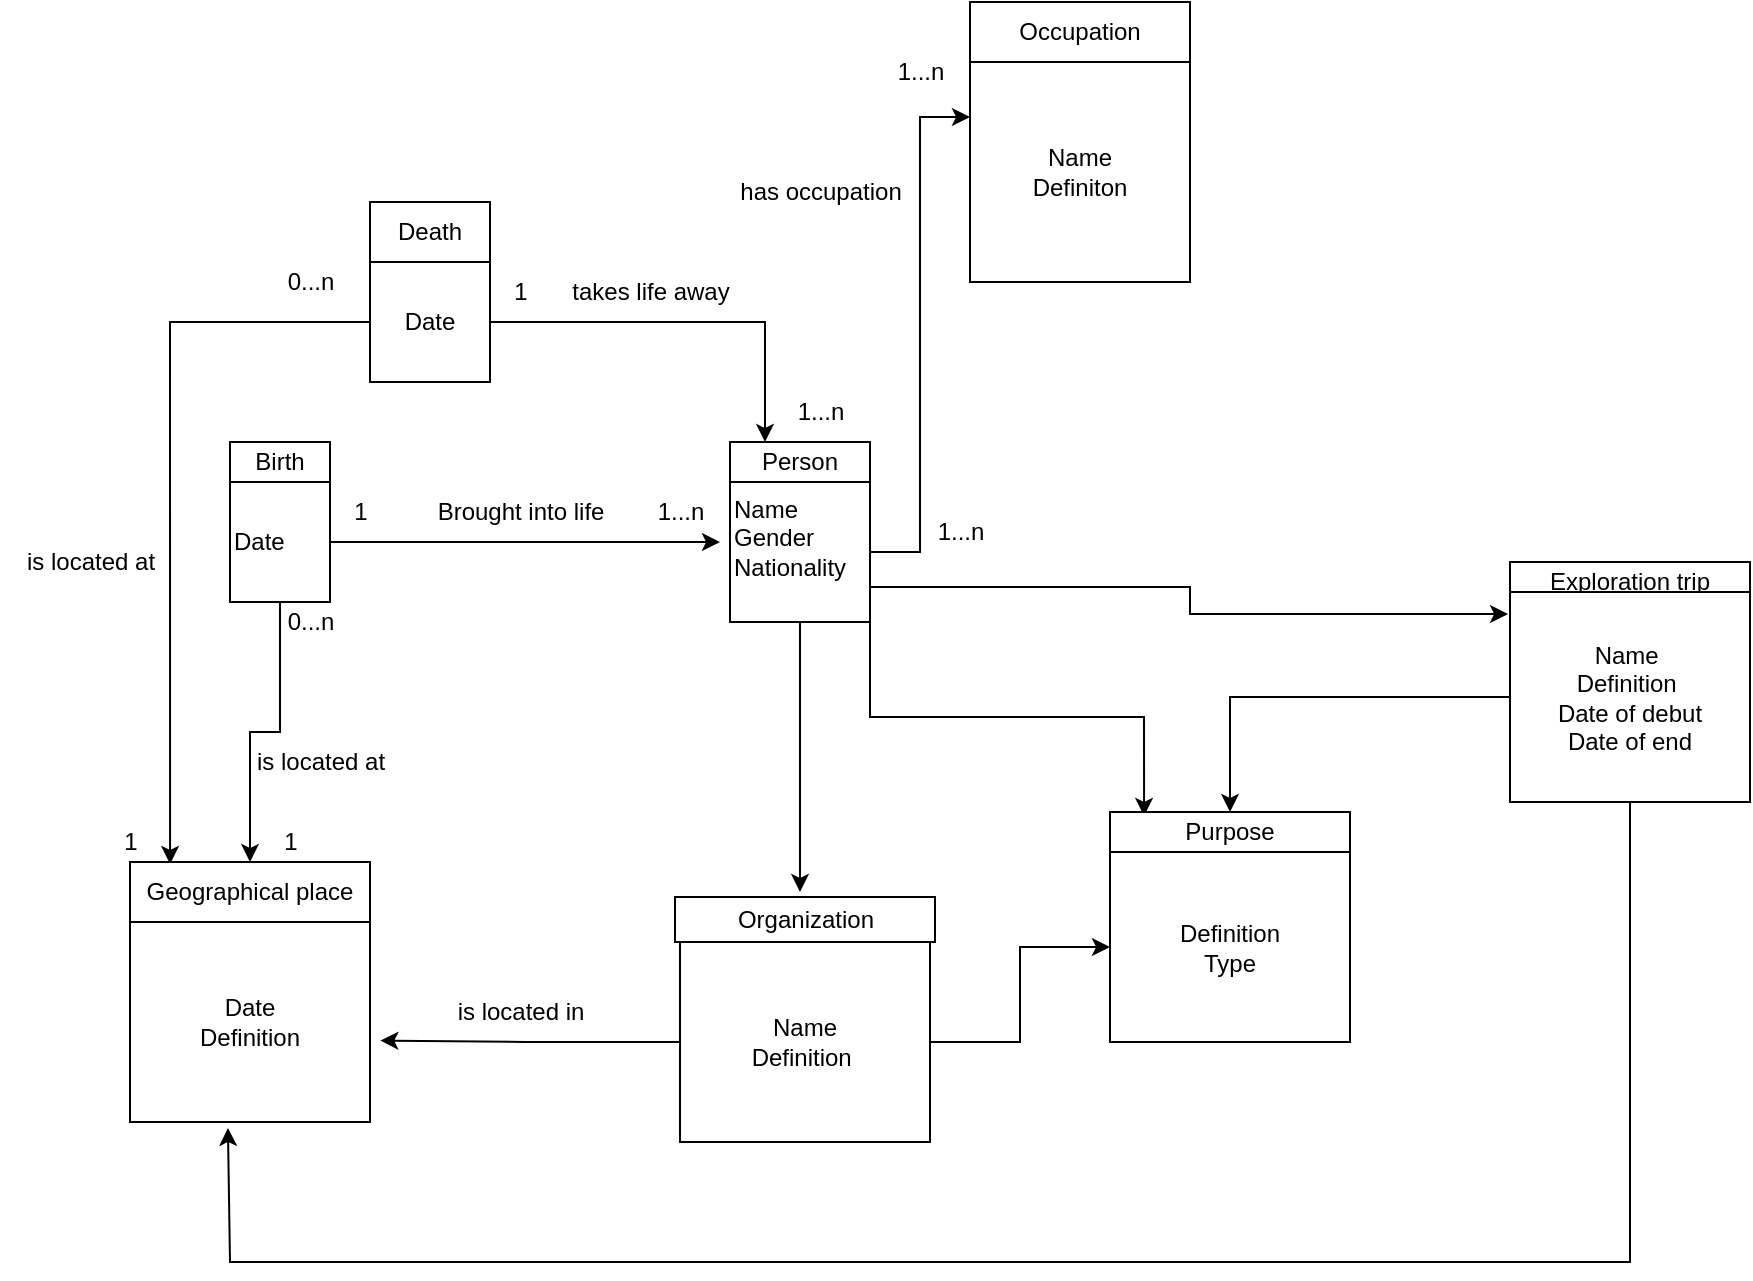 <mxfile version="20.5.1" type="device"><diagram id="vkB4sAWTwCpUDI1jWqoR" name="Page-1"><mxGraphModel dx="1422" dy="786" grid="1" gridSize="10" guides="1" tooltips="1" connect="1" arrows="1" fold="1" page="1" pageScale="1" pageWidth="1169" pageHeight="827" math="0" shadow="0"><root><mxCell id="0"/><mxCell id="1" parent="0"/><mxCell id="noyip-pAlJg7mVNT64Zq-3" value="" style="edgeStyle=orthogonalEdgeStyle;rounded=0;orthogonalLoop=1;jettySize=auto;html=1;" parent="1" source="noyip-pAlJg7mVNT64Zq-1" target="noyip-pAlJg7mVNT64Zq-2" edge="1"><mxGeometry relative="1" as="geometry"/></mxCell><mxCell id="noyip-pAlJg7mVNT64Zq-1" value="Person" style="rounded=0;whiteSpace=wrap;html=1;" parent="1" vertex="1"><mxGeometry x="540" y="350" width="70" height="20" as="geometry"/></mxCell><mxCell id="noyip-pAlJg7mVNT64Zq-51" style="edgeStyle=orthogonalEdgeStyle;rounded=0;orthogonalLoop=1;jettySize=auto;html=1;entryX=0;entryY=0.25;entryDx=0;entryDy=0;" parent="1" source="noyip-pAlJg7mVNT64Zq-2" target="noyip-pAlJg7mVNT64Zq-48" edge="1"><mxGeometry relative="1" as="geometry"/></mxCell><mxCell id="noyip-pAlJg7mVNT64Zq-56" style="edgeStyle=orthogonalEdgeStyle;rounded=0;orthogonalLoop=1;jettySize=auto;html=1;" parent="1" source="noyip-pAlJg7mVNT64Zq-2" edge="1"><mxGeometry relative="1" as="geometry"><mxPoint x="575" y="575.0" as="targetPoint"/></mxGeometry></mxCell><mxCell id="cW0V7LuGKtjk51xzefNi-5" style="edgeStyle=orthogonalEdgeStyle;rounded=0;orthogonalLoop=1;jettySize=auto;html=1;exitX=1;exitY=1;exitDx=0;exitDy=0;entryX=0.142;entryY=0.1;entryDx=0;entryDy=0;entryPerimeter=0;" edge="1" parent="1" source="noyip-pAlJg7mVNT64Zq-2" target="cW0V7LuGKtjk51xzefNi-1"><mxGeometry relative="1" as="geometry"/></mxCell><mxCell id="cW0V7LuGKtjk51xzefNi-12" style="edgeStyle=orthogonalEdgeStyle;rounded=0;orthogonalLoop=1;jettySize=auto;html=1;exitX=1;exitY=0.75;exitDx=0;exitDy=0;entryX=-0.008;entryY=0.105;entryDx=0;entryDy=0;entryPerimeter=0;" edge="1" parent="1" source="noyip-pAlJg7mVNT64Zq-2" target="cW0V7LuGKtjk51xzefNi-8"><mxGeometry relative="1" as="geometry"/></mxCell><mxCell id="noyip-pAlJg7mVNT64Zq-2" value="Name&amp;nbsp;&lt;br&gt;Gender&lt;br&gt;Nationality&lt;br&gt;&lt;div style=&quot;&quot;&gt;&lt;/div&gt;" style="whiteSpace=wrap;html=1;aspect=fixed;verticalAlign=top;align=left;" parent="1" vertex="1"><mxGeometry x="540" y="370" width="70" height="70" as="geometry"/></mxCell><mxCell id="noyip-pAlJg7mVNT64Zq-9" value="Birth" style="rounded=0;whiteSpace=wrap;html=1;" parent="1" vertex="1"><mxGeometry x="290" y="350" width="50" height="20" as="geometry"/></mxCell><mxCell id="noyip-pAlJg7mVNT64Zq-12" style="edgeStyle=orthogonalEdgeStyle;rounded=0;orthogonalLoop=1;jettySize=auto;html=1;" parent="1" source="noyip-pAlJg7mVNT64Zq-10" edge="1"><mxGeometry relative="1" as="geometry"><mxPoint x="535" y="400" as="targetPoint"/></mxGeometry></mxCell><mxCell id="noyip-pAlJg7mVNT64Zq-37" style="edgeStyle=orthogonalEdgeStyle;rounded=0;orthogonalLoop=1;jettySize=auto;html=1;exitX=0.5;exitY=1;exitDx=0;exitDy=0;" parent="1" source="noyip-pAlJg7mVNT64Zq-10" target="noyip-pAlJg7mVNT64Zq-31" edge="1"><mxGeometry relative="1" as="geometry"/></mxCell><mxCell id="noyip-pAlJg7mVNT64Zq-10" value="Date" style="rounded=0;whiteSpace=wrap;html=1;align=left;" parent="1" vertex="1"><mxGeometry x="290" y="370" width="50" height="60" as="geometry"/></mxCell><mxCell id="noyip-pAlJg7mVNT64Zq-21" value="1" style="text;html=1;align=center;verticalAlign=middle;resizable=0;points=[];autosize=1;strokeColor=none;fillColor=none;" parent="1" vertex="1"><mxGeometry x="340" y="370" width="30" height="30" as="geometry"/></mxCell><mxCell id="noyip-pAlJg7mVNT64Zq-22" value="1...n" style="text;html=1;align=center;verticalAlign=middle;resizable=0;points=[];autosize=1;strokeColor=none;fillColor=none;" parent="1" vertex="1"><mxGeometry x="490" y="370" width="50" height="30" as="geometry"/></mxCell><mxCell id="noyip-pAlJg7mVNT64Zq-23" value="Brought into life" style="text;html=1;align=center;verticalAlign=middle;resizable=0;points=[];autosize=1;strokeColor=none;fillColor=none;" parent="1" vertex="1"><mxGeometry x="380" y="370" width="110" height="30" as="geometry"/></mxCell><mxCell id="noyip-pAlJg7mVNT64Zq-24" value="Death" style="rounded=0;whiteSpace=wrap;html=1;" parent="1" vertex="1"><mxGeometry x="360" y="230" width="60" height="30" as="geometry"/></mxCell><mxCell id="noyip-pAlJg7mVNT64Zq-27" style="edgeStyle=orthogonalEdgeStyle;rounded=0;orthogonalLoop=1;jettySize=auto;html=1;exitX=1;exitY=0.5;exitDx=0;exitDy=0;entryX=0.25;entryY=0;entryDx=0;entryDy=0;" parent="1" source="noyip-pAlJg7mVNT64Zq-25" target="noyip-pAlJg7mVNT64Zq-1" edge="1"><mxGeometry relative="1" as="geometry"/></mxCell><mxCell id="noyip-pAlJg7mVNT64Zq-42" style="edgeStyle=orthogonalEdgeStyle;rounded=0;orthogonalLoop=1;jettySize=auto;html=1;exitX=0;exitY=0.5;exitDx=0;exitDy=0;entryX=0.167;entryY=0.033;entryDx=0;entryDy=0;entryPerimeter=0;" parent="1" source="noyip-pAlJg7mVNT64Zq-25" target="noyip-pAlJg7mVNT64Zq-31" edge="1"><mxGeometry relative="1" as="geometry"/></mxCell><mxCell id="noyip-pAlJg7mVNT64Zq-25" value="Date" style="whiteSpace=wrap;html=1;aspect=fixed;" parent="1" vertex="1"><mxGeometry x="360" y="260" width="60" height="60" as="geometry"/></mxCell><mxCell id="noyip-pAlJg7mVNT64Zq-28" value="takes life away" style="text;html=1;align=center;verticalAlign=middle;resizable=0;points=[];autosize=1;strokeColor=none;fillColor=none;" parent="1" vertex="1"><mxGeometry x="450" y="260" width="100" height="30" as="geometry"/></mxCell><mxCell id="noyip-pAlJg7mVNT64Zq-29" value="1" style="text;html=1;align=center;verticalAlign=middle;resizable=0;points=[];autosize=1;strokeColor=none;fillColor=none;" parent="1" vertex="1"><mxGeometry x="420" y="260" width="30" height="30" as="geometry"/></mxCell><mxCell id="noyip-pAlJg7mVNT64Zq-30" value="1...n" style="text;html=1;align=center;verticalAlign=middle;resizable=0;points=[];autosize=1;strokeColor=none;fillColor=none;" parent="1" vertex="1"><mxGeometry x="560" y="320" width="50" height="30" as="geometry"/></mxCell><mxCell id="noyip-pAlJg7mVNT64Zq-31" value="Geographical place" style="rounded=0;whiteSpace=wrap;html=1;" parent="1" vertex="1"><mxGeometry x="240" y="560" width="120" height="30" as="geometry"/></mxCell><mxCell id="noyip-pAlJg7mVNT64Zq-32" value="Date&lt;br&gt;Definition&lt;br&gt;" style="rounded=0;whiteSpace=wrap;html=1;" parent="1" vertex="1"><mxGeometry x="240" y="590" width="120" height="100" as="geometry"/></mxCell><mxCell id="noyip-pAlJg7mVNT64Zq-38" value="1" style="text;html=1;align=center;verticalAlign=middle;resizable=0;points=[];autosize=1;strokeColor=none;fillColor=none;" parent="1" vertex="1"><mxGeometry x="305" y="535" width="30" height="30" as="geometry"/></mxCell><mxCell id="noyip-pAlJg7mVNT64Zq-39" value="0...n" style="text;html=1;align=center;verticalAlign=middle;resizable=0;points=[];autosize=1;strokeColor=none;fillColor=none;" parent="1" vertex="1"><mxGeometry x="305" y="425" width="50" height="30" as="geometry"/></mxCell><mxCell id="noyip-pAlJg7mVNT64Zq-43" value="0...n" style="text;html=1;align=center;verticalAlign=middle;resizable=0;points=[];autosize=1;strokeColor=none;fillColor=none;" parent="1" vertex="1"><mxGeometry x="305" y="255" width="50" height="30" as="geometry"/></mxCell><mxCell id="noyip-pAlJg7mVNT64Zq-44" value="1" style="text;html=1;align=center;verticalAlign=middle;resizable=0;points=[];autosize=1;strokeColor=none;fillColor=none;" parent="1" vertex="1"><mxGeometry x="225" y="535" width="30" height="30" as="geometry"/></mxCell><mxCell id="noyip-pAlJg7mVNT64Zq-45" value="is located at" style="text;html=1;align=center;verticalAlign=middle;resizable=0;points=[];autosize=1;strokeColor=none;fillColor=none;" parent="1" vertex="1"><mxGeometry x="175" y="395" width="90" height="30" as="geometry"/></mxCell><mxCell id="noyip-pAlJg7mVNT64Zq-46" value="is located at" style="text;html=1;align=center;verticalAlign=middle;resizable=0;points=[];autosize=1;strokeColor=none;fillColor=none;" parent="1" vertex="1"><mxGeometry x="290" y="495" width="90" height="30" as="geometry"/></mxCell><mxCell id="noyip-pAlJg7mVNT64Zq-47" value="Occupation" style="rounded=0;whiteSpace=wrap;html=1;" parent="1" vertex="1"><mxGeometry x="660" y="130" width="110" height="30" as="geometry"/></mxCell><mxCell id="noyip-pAlJg7mVNT64Zq-48" value="Name&lt;br&gt;Definiton" style="whiteSpace=wrap;html=1;aspect=fixed;" parent="1" vertex="1"><mxGeometry x="660" y="160" width="110" height="110" as="geometry"/></mxCell><mxCell id="noyip-pAlJg7mVNT64Zq-52" value="has occupation" style="text;html=1;resizable=0;autosize=1;align=center;verticalAlign=middle;points=[];fillColor=none;strokeColor=none;rounded=0;" parent="1" vertex="1"><mxGeometry x="535" y="210" width="100" height="30" as="geometry"/></mxCell><mxCell id="noyip-pAlJg7mVNT64Zq-53" value="1...n" style="text;html=1;align=center;verticalAlign=middle;resizable=0;points=[];autosize=1;strokeColor=none;fillColor=none;" parent="1" vertex="1"><mxGeometry x="630" y="380" width="50" height="30" as="geometry"/></mxCell><mxCell id="noyip-pAlJg7mVNT64Zq-54" value="1...n" style="text;html=1;align=center;verticalAlign=middle;resizable=0;points=[];autosize=1;strokeColor=none;fillColor=none;" parent="1" vertex="1"><mxGeometry x="610" y="150" width="50" height="30" as="geometry"/></mxCell><mxCell id="noyip-pAlJg7mVNT64Zq-57" value="Organization" style="rounded=0;whiteSpace=wrap;html=1;" parent="1" vertex="1"><mxGeometry x="512.5" y="577.5" width="130" height="22.5" as="geometry"/></mxCell><mxCell id="noyip-pAlJg7mVNT64Zq-60" style="edgeStyle=orthogonalEdgeStyle;rounded=0;orthogonalLoop=1;jettySize=auto;html=1;exitX=0;exitY=0.5;exitDx=0;exitDy=0;entryX=1.043;entryY=0.593;entryDx=0;entryDy=0;entryPerimeter=0;" parent="1" source="noyip-pAlJg7mVNT64Zq-58" target="noyip-pAlJg7mVNT64Zq-32" edge="1"><mxGeometry relative="1" as="geometry"/></mxCell><mxCell id="cW0V7LuGKtjk51xzefNi-6" style="edgeStyle=orthogonalEdgeStyle;rounded=0;orthogonalLoop=1;jettySize=auto;html=1;exitX=1;exitY=0.5;exitDx=0;exitDy=0;entryX=0;entryY=0.5;entryDx=0;entryDy=0;" edge="1" parent="1" source="noyip-pAlJg7mVNT64Zq-58" target="cW0V7LuGKtjk51xzefNi-2"><mxGeometry relative="1" as="geometry"/></mxCell><mxCell id="noyip-pAlJg7mVNT64Zq-58" value="Name&lt;br&gt;Definition&amp;nbsp;" style="rounded=0;whiteSpace=wrap;html=1;" parent="1" vertex="1"><mxGeometry x="515" y="600" width="125" height="100" as="geometry"/></mxCell><mxCell id="noyip-pAlJg7mVNT64Zq-61" value="is located in" style="text;html=1;align=center;verticalAlign=middle;resizable=0;points=[];autosize=1;strokeColor=none;fillColor=none;" parent="1" vertex="1"><mxGeometry x="390" y="620" width="90" height="30" as="geometry"/></mxCell><mxCell id="cW0V7LuGKtjk51xzefNi-1" value="Purpose" style="rounded=0;whiteSpace=wrap;html=1;" vertex="1" parent="1"><mxGeometry x="730" y="535" width="120" height="20" as="geometry"/></mxCell><mxCell id="cW0V7LuGKtjk51xzefNi-2" value="Definition&lt;br&gt;Type" style="rounded=0;whiteSpace=wrap;html=1;" vertex="1" parent="1"><mxGeometry x="730" y="555" width="120" height="95" as="geometry"/></mxCell><mxCell id="cW0V7LuGKtjk51xzefNi-7" value="Exploration trip" style="rounded=0;whiteSpace=wrap;html=1;" vertex="1" parent="1"><mxGeometry x="930" y="410" width="120" height="20" as="geometry"/></mxCell><mxCell id="cW0V7LuGKtjk51xzefNi-9" style="edgeStyle=orthogonalEdgeStyle;rounded=0;orthogonalLoop=1;jettySize=auto;html=1;exitX=0;exitY=0.5;exitDx=0;exitDy=0;" edge="1" parent="1" source="cW0V7LuGKtjk51xzefNi-8" target="cW0V7LuGKtjk51xzefNi-1"><mxGeometry relative="1" as="geometry"/></mxCell><mxCell id="cW0V7LuGKtjk51xzefNi-8" value="Name&amp;nbsp;&lt;br&gt;Definition&amp;nbsp;&lt;br&gt;Date of debut&lt;br&gt;Date of end" style="rounded=0;whiteSpace=wrap;html=1;" vertex="1" parent="1"><mxGeometry x="930" y="425" width="120" height="105" as="geometry"/></mxCell><mxCell id="cW0V7LuGKtjk51xzefNi-18" value="" style="endArrow=classic;html=1;rounded=0;exitX=0.5;exitY=1;exitDx=0;exitDy=0;entryX=0.408;entryY=1.03;entryDx=0;entryDy=0;entryPerimeter=0;" edge="1" parent="1" source="cW0V7LuGKtjk51xzefNi-8" target="noyip-pAlJg7mVNT64Zq-32"><mxGeometry width="50" height="50" relative="1" as="geometry"><mxPoint x="620" y="820" as="sourcePoint"/><mxPoint x="260" y="770" as="targetPoint"/><Array as="points"><mxPoint x="990" y="760"/><mxPoint x="860" y="760"/><mxPoint x="290" y="760"/></Array></mxGeometry></mxCell></root></mxGraphModel></diagram></mxfile>